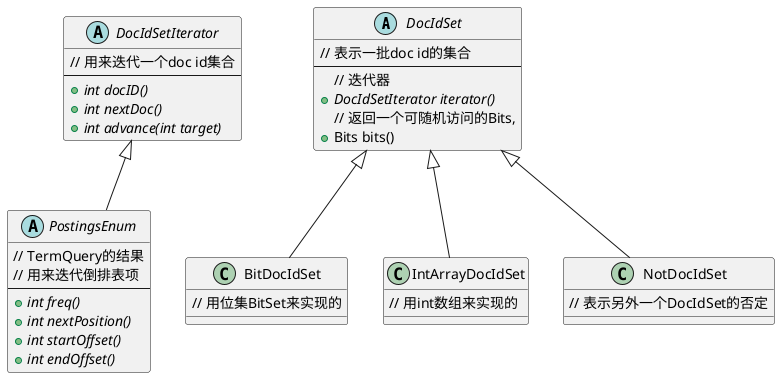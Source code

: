 @startuml

abstract class DocIdSet{
    // 表示一批doc id的集合
    ---
    // 迭代器
    +{abstract} DocIdSetIterator iterator()
    // 返回一个可随机访问的Bits,
    +Bits bits()
}

abstract class DocIdSetIterator{
    // 用来迭代一个doc id集合
    ---
    +{abstract} int docID()
    +{abstract} int nextDoc()
    +{abstract} int advance(int target)
}

class BitDocIdSet extends DocIdSet{
    // 用位集BitSet来实现的
}

class IntArrayDocIdSet extends DocIdSet{
    // 用int数组来实现的
}

class NotDocIdSet extends DocIdSet{
    // 表示另外一个DocIdSet的否定
}

abstract class PostingsEnum extends DocIdSetIterator{
    // TermQuery的结果
    // 用来迭代倒排表项
    ---
    +{abstract} int freq()
    +{abstract} int nextPosition()
    +{abstract} int startOffset()
    +{abstract} int endOffset()
}

DocIdSet -left[hidden]-- DocIdSetIterator
@enduml